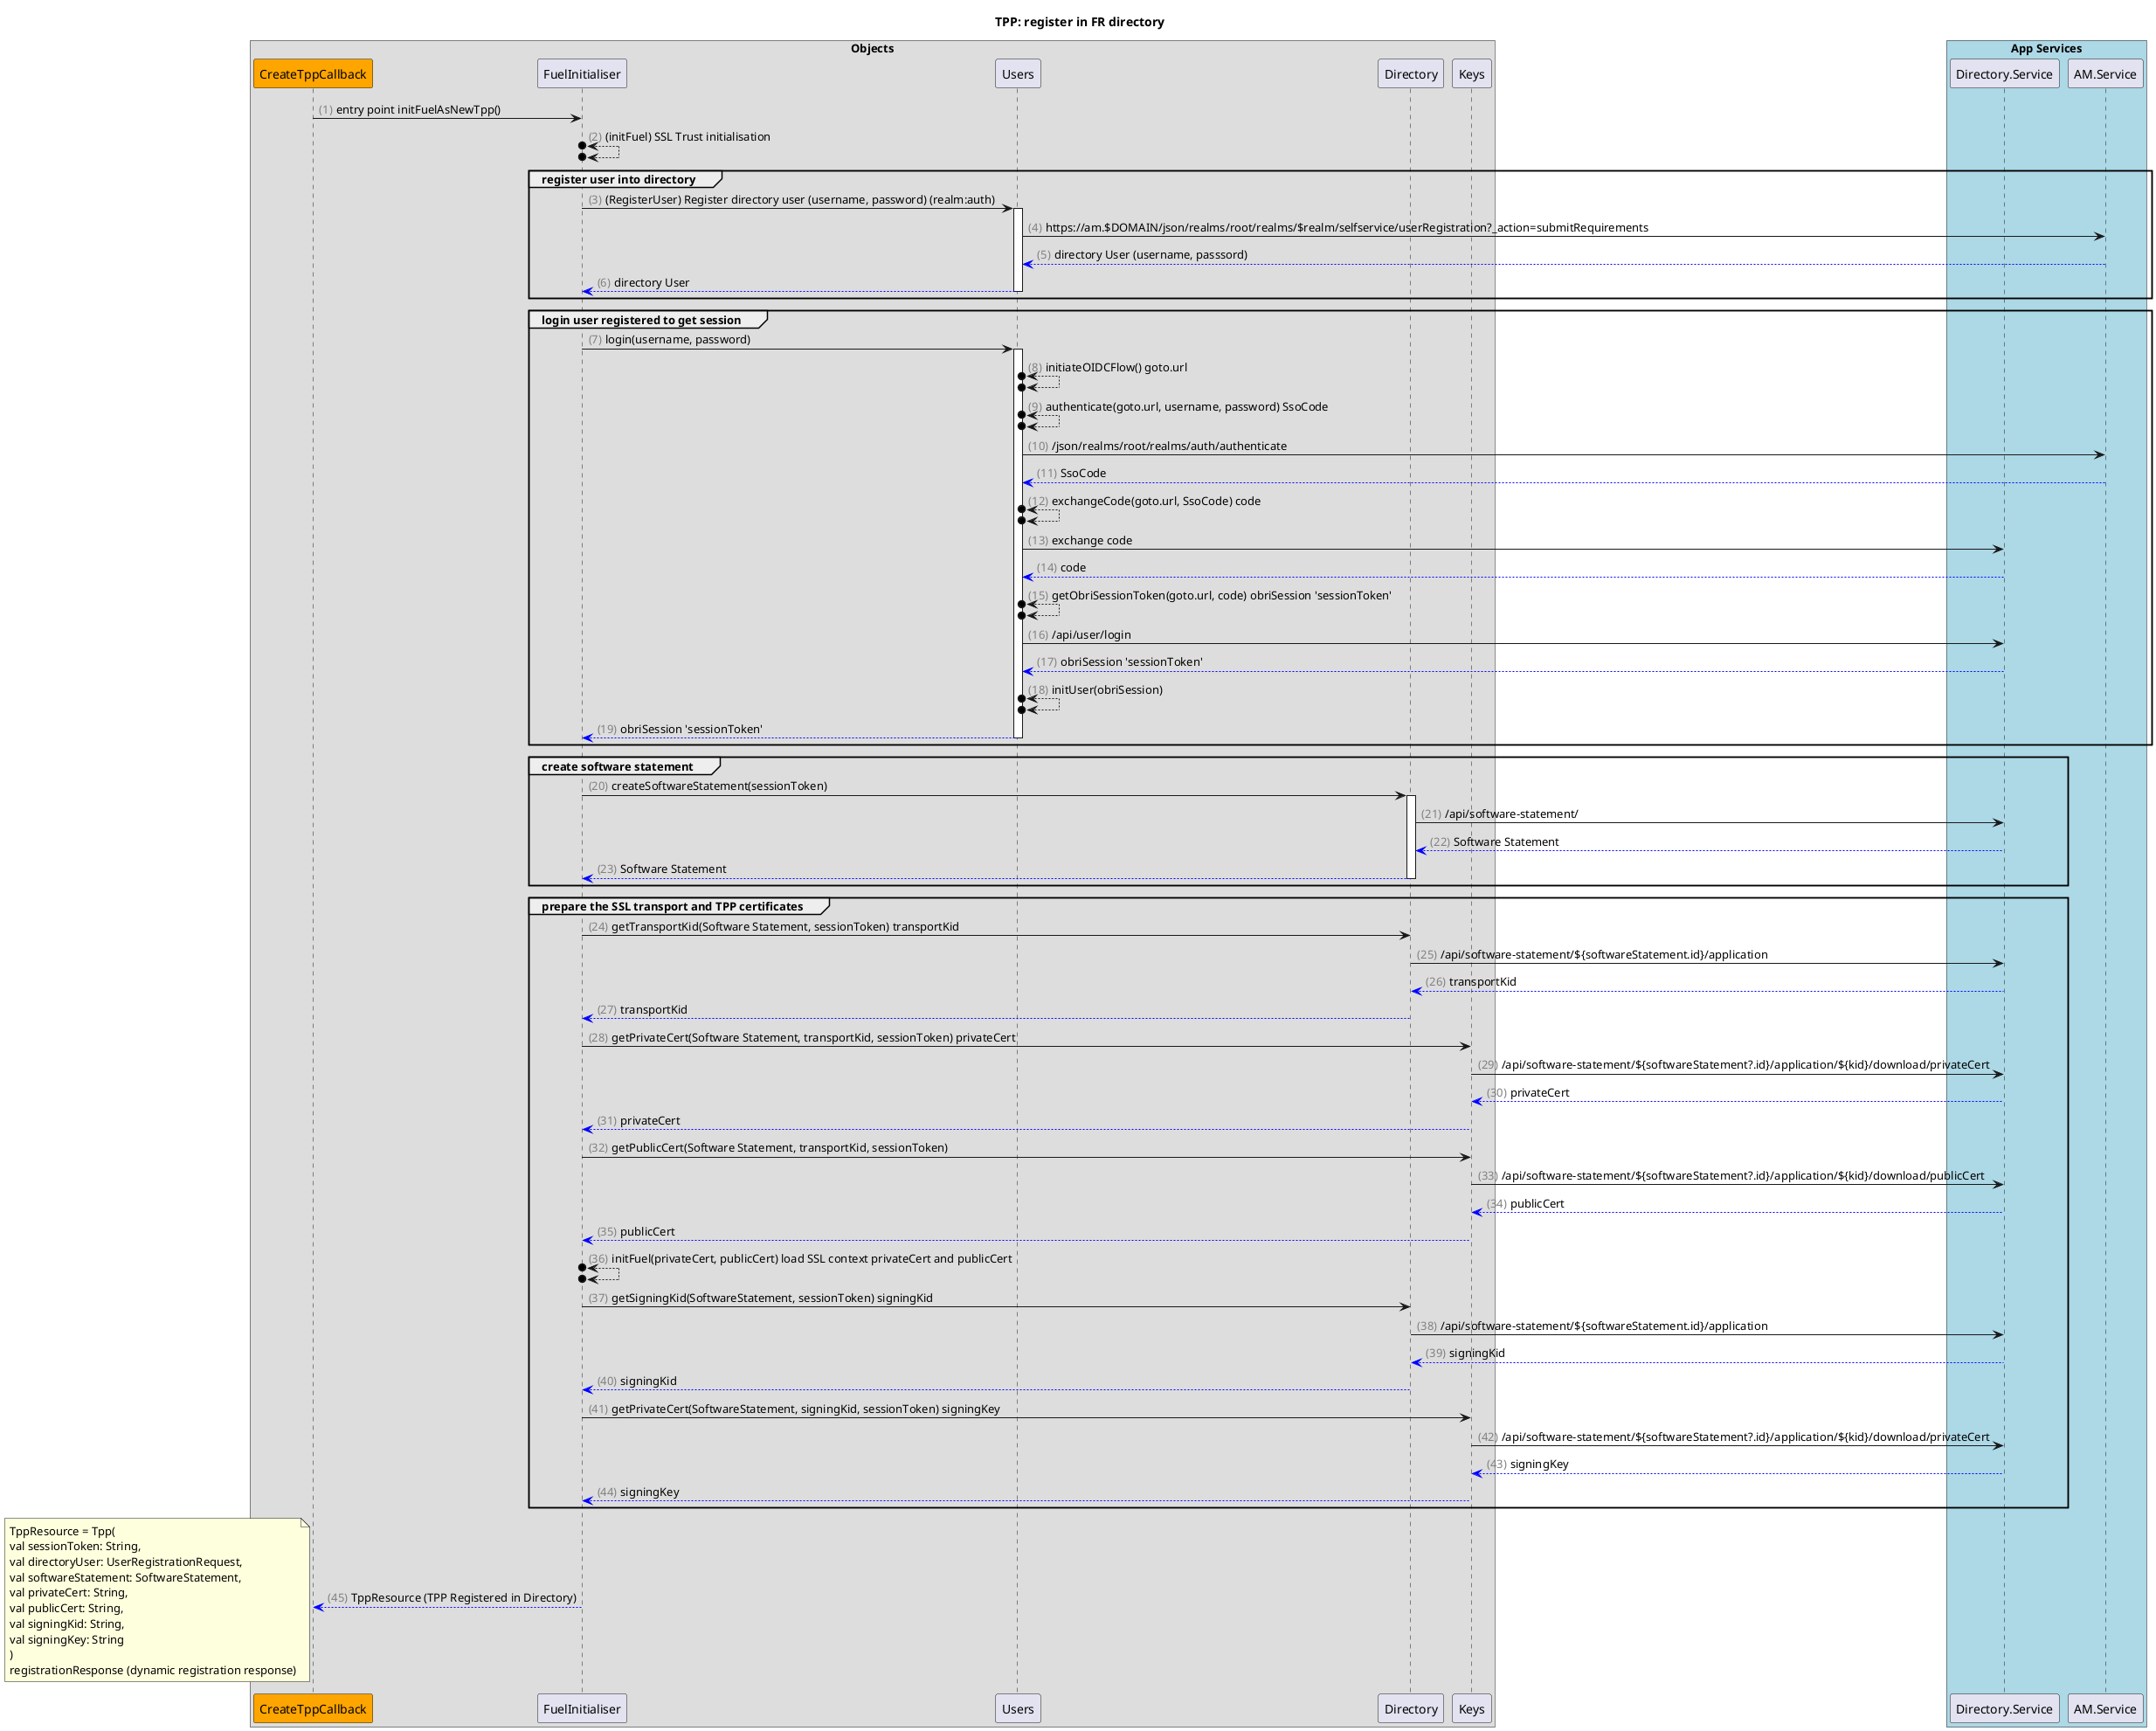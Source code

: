 @startuml
title TPP: register in FR directory
box "Objects"
    participant CreateTppCallback as tppCallback #orange
    participant FuelInitialiser as fInit
    participant Users
    participant Directory
    participant Keys
end box
box "App Services" #LightBlue
    participant Directory.Service as DS
    participant AM.Service as AM
end box

autonumber "<font color=grey>(##)"
tppCallback -> fInit: entry point initFuelAsNewTpp()
fInit o<-->o fInit: (initFuel) SSL Trust initialisation
/'FuelInitialiser.initFuel -> fInit'/
/' register directory user '/
group register user into directory
    fInit -> Users: (RegisterUser) Register directory user (username, password) (realm:auth)
    activate Users
        Users -> AM: https://am.$DOMAIN/json/realms/root/realms/$realm/selfservice/userRegistration?_action=submitRequirements
        AM -[#0000FF]-> Users: directory User (username, passsord)
        Users -[#0000FF]-> fInit: directory User
    deactivate Users
end
/' login user registered and get session token '/
group login user registered to get session
    fInit -> Users: login(username, password)
    activate Users
        Users o<-->o Users: initiateOIDCFlow() goto.url
        Users o<-->o Users:  authenticate(goto.url, username, password) SsoCode
        Users -> AM: /json/realms/root/realms/auth/authenticate
        AM -[#0000FF]-> Users: SsoCode
        Users o<-->o Users: exchangeCode(goto.url, SsoCode) code
        Users -> DS: exchange code
        DS -[#0000FF]-> Users: code
        Users o<-->o Users: getObriSessionToken(goto.url, code) obriSession 'sessionToken'
        Users -> DS: /api/user/login
        DS -[#0000FF]-> Users: obriSession 'sessionToken'
        Users o<-->o Users: initUser(obriSession)
        Users -[#0000FF]-> fInit: obriSession 'sessionToken'
    deactivate Users
end
/' create software statement '/
group create software statement
    fInit -> Directory: createSoftwareStatement(sessionToken)
    activate Directory
        Directory -> DS: /api/software-statement/
        DS -[#0000FF]-> Directory: Software Statement
        Directory -[#0000FF]-> fInit: Software Statement
    deactivate Directory
end
/' prepare the SSL transport and get user certificates '/
group prepare the SSL transport and TPP certificates
    fInit -> Directory: getTransportKid(Software Statement, sessionToken) transportKid
    Directory -> DS: /api/software-statement/${softwareStatement.id}/application
    DS -[#0000FF]-> Directory: transportKid
    Directory -[#0000FF]-> fInit: transportKid
    fInit -> Keys: getPrivateCert(Software Statement, transportKid, sessionToken) privateCert
    Keys -> DS: /api/software-statement/${softwareStatement?.id}/application/${kid}/download/privateCert
    DS -[#0000FF]-> Keys: privateCert
    Keys -[#0000FF]-> fInit: privateCert
    fInit -> Keys: getPublicCert(Software Statement, transportKid, sessionToken)
    Keys -> DS: /api/software-statement/${softwareStatement?.id}/application/${kid}/download/publicCert
    DS -[#0000FF]-> Keys: publicCert
    Keys -[#0000FF]-> fInit: publicCert
    fInit o<-->o fInit: initFuel(privateCert, publicCert) load SSL context privateCert and publicCert
    fInit -> Directory: getSigningKid(SoftwareStatement, sessionToken) signingKid
    Directory -> DS: /api/software-statement/${softwareStatement.id}/application
    DS -[#0000FF]-> Directory: signingKid
    Directory -[#0000FF]-> fInit: signingKid
    fInit -> Keys: getPrivateCert(SoftwareStatement, signingKid, sessionToken) signingKey
    Keys -> DS: /api/software-statement/${softwareStatement?.id}/application/${kid}/download/privateCert
    DS -[#0000FF]-> Keys: signingKey
    Keys -[#0000FF]-> fInit: signingKey
end
    fInit -[#0000FF]-> tppCallback: TppResource (TPP Registered in Directory)
note left
    TppResource = Tpp(
    val sessionToken: String,
    val directoryUser: UserRegistrationRequest,
    val softwareStatement: SoftwareStatement,
    val privateCert: String,
    val publicCert: String,
    val signingKid: String,
    val signingKey: String
    )
    registrationResponse (dynamic registration response)
end note

@enduml
